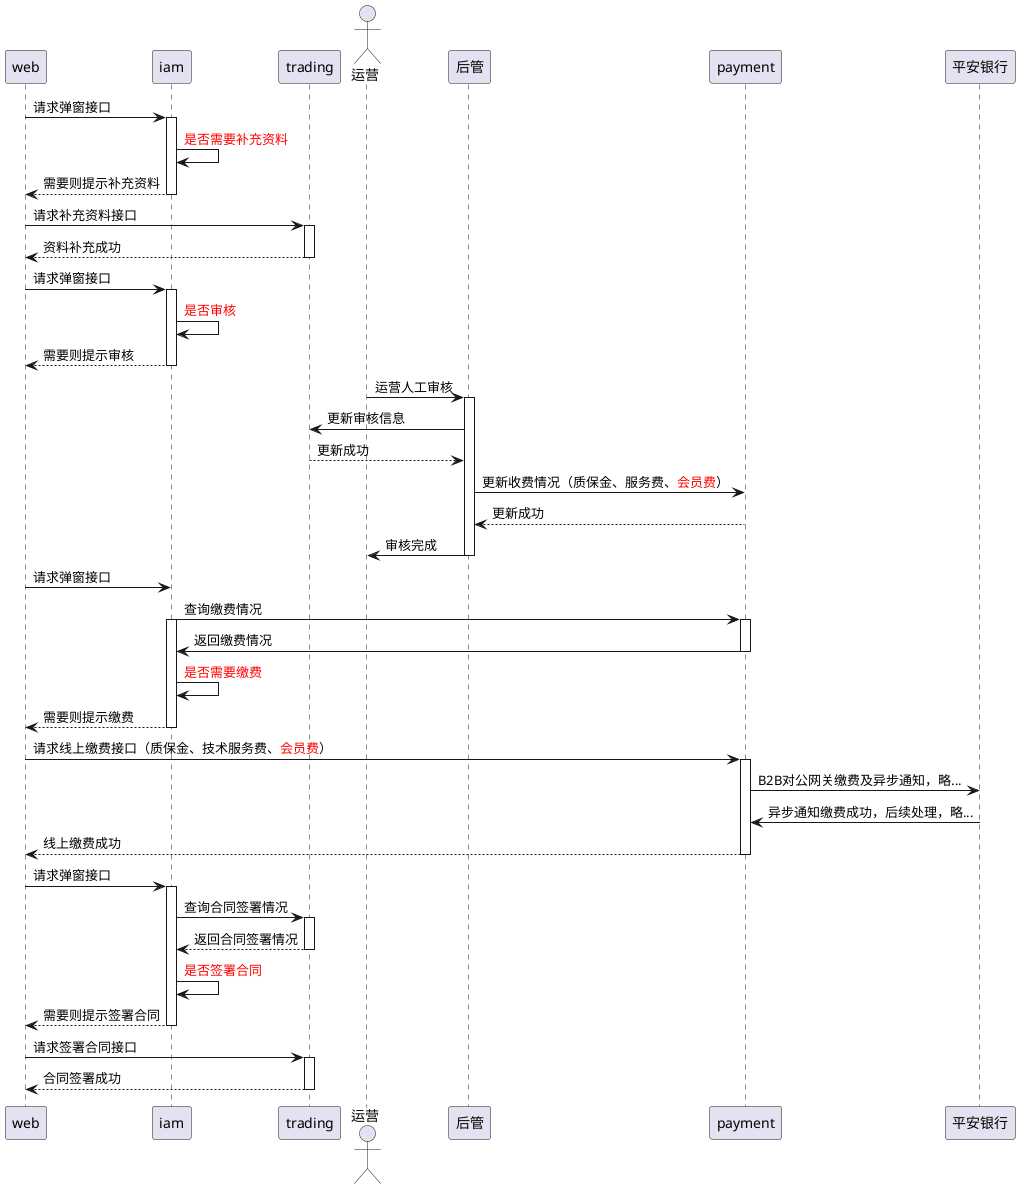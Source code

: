 @startuml
web -> iam: 请求弹窗接口
activate iam
iam -> iam: <font color=red>是否需要补充资料</font>
iam --> web: 需要则提示补充资料
deactivate iam
web -> trading: 请求补充资料接口
activate trading
trading --> web: 资料补充成功
deactivate trading

web -> iam: 请求弹窗接口
activate iam
iam -> iam: <font color=red>是否审核</font>
iam --> web: 需要则提示审核
deactivate iam

actor 运营
运营 -> 后管: 运营人工审核
activate 后管
后管 -> trading: 更新审核信息
trading --> 后管: 更新成功
后管 -> payment: 更新收费情况（质保金、服务费、<font color=red>会员费</font>）
payment --> 后管: 更新成功
后管 -> 运营: 审核完成
deactivate 后管

web -> iam: 请求弹窗接口
iam -> payment: 查询缴费情况
activate iam
activate payment
payment -> iam: 返回缴费情况
deactivate payment
iam -> iam: <font color=red>是否需要缴费</font>
iam --> web: 需要则提示缴费
deactivate iam
web -> payment: 请求线上缴费接口（质保金、技术服务费、<font color=red>会员费</font>）
activate payment
payment -> 平安银行: B2B对公网关缴费及异步通知，略...
平安银行 -> payment: 异步通知缴费成功，后续处理，略...
payment --> web: 线上缴费成功
deactivate payment

web -> iam: 请求弹窗接口
activate iam
iam -> trading: 查询合同签署情况
activate trading
trading --> iam: 返回合同签署情况
deactivate trading
iam -> iam: <font color=red>是否签署合同</font>
iam --> web: 需要则提示签署合同
deactivate iam
web -> trading: 请求签署合同接口
activate trading
trading --> web: 合同签署成功
deactivate trading

@enduml